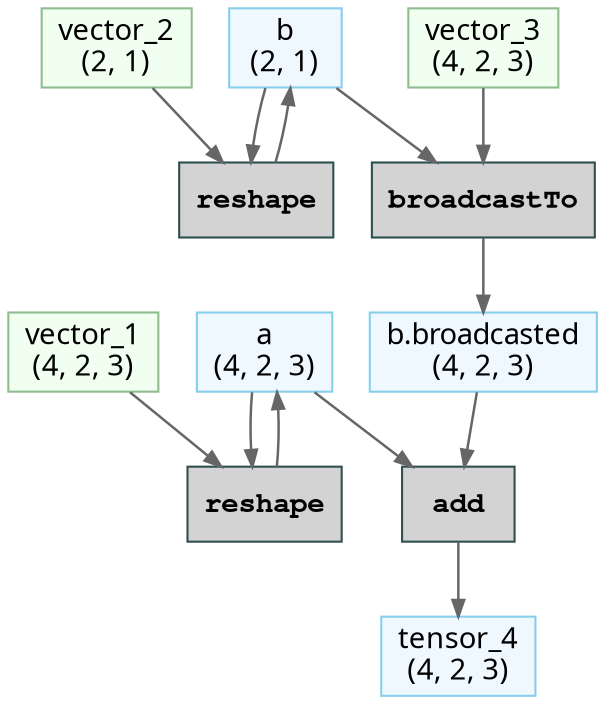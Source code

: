 // Computational Graph
digraph {
	rankdir=TB
	node [shape=record]
	139260210680960 [label="a
(4, 2, 3)" color=skyblue fillcolor=aliceblue fontname="Sans-Serif" labeljust=l shape=box style=filled]
	139258236846528 [label=reshape color=darkslategray fillcolor=lightgray fontname="Courier Bold" labeljust=l shape=box style=filled]
	139260210690752 [label="vector_1
(4, 2, 3)" color=darkseagreen fillcolor=honeydew fontname="Sans-Serif" labeljust=l shape=box style=filled]
	139258235360000 [label="b
(2, 1)" color=skyblue fillcolor=aliceblue fontname="Sans-Serif" labeljust=l shape=box style=filled]
	139258235359616 [label=reshape color=darkslategray fillcolor=lightgray fontname="Courier Bold" labeljust=l shape=box style=filled]
	139258235359856 [label="vector_2
(2, 1)" color=darkseagreen fillcolor=honeydew fontname="Sans-Serif" labeljust=l shape=box style=filled]
	139258235360048 [label="b.broadcasted
(4, 2, 3)" color=skyblue fillcolor=aliceblue fontname="Sans-Serif" labeljust=l shape=box style=filled]
	139258235360096 [label=broadcastTo color=darkslategray fillcolor=lightgray fontname="Courier Bold" labeljust=l shape=box style=filled]
	139258235360576 [label="vector_3
(4, 2, 3)" color=darkseagreen fillcolor=honeydew fontname="Sans-Serif" labeljust=l shape=box style=filled]
	139258235360240 [label=add color=darkslategray fillcolor=lightgray fontname="Courier Bold" labeljust=l shape=box style=filled]
	139258235360480 [label="tensor_4
(4, 2, 3)" color=skyblue fillcolor=aliceblue fontname="Sans-Serif" labeljust=l shape=box style=filled]
	139258236846528 -> 139260210680960 [arrowsize=0.8 color=gray40 penwidth=1.2]
	139260210680960 -> 139258236846528 [arrowsize=0.8 color=gray40 penwidth=1.2]
	139260210690752 -> 139258236846528 [arrowsize=0.8 color=gray40 penwidth=1.2]
	139258235359616 -> 139258235360000 [arrowsize=0.8 color=gray40 penwidth=1.2]
	139258235360000 -> 139258235359616 [arrowsize=0.8 color=gray40 penwidth=1.2]
	139258235359856 -> 139258235359616 [arrowsize=0.8 color=gray40 penwidth=1.2]
	139258235360096 -> 139258235360048 [arrowsize=0.8 color=gray40 penwidth=1.2]
	139258235360000 -> 139258235360096 [arrowsize=0.8 color=gray40 penwidth=1.2]
	139258235360576 -> 139258235360096 [arrowsize=0.8 color=gray40 penwidth=1.2]
	139260210680960 -> 139258235360240 [arrowsize=0.8 color=gray40 penwidth=1.2]
	139258235360048 -> 139258235360240 [arrowsize=0.8 color=gray40 penwidth=1.2]
	139258235360240 -> 139258235360480 [arrowsize=0.8 color=gray40 penwidth=1.2]
}
